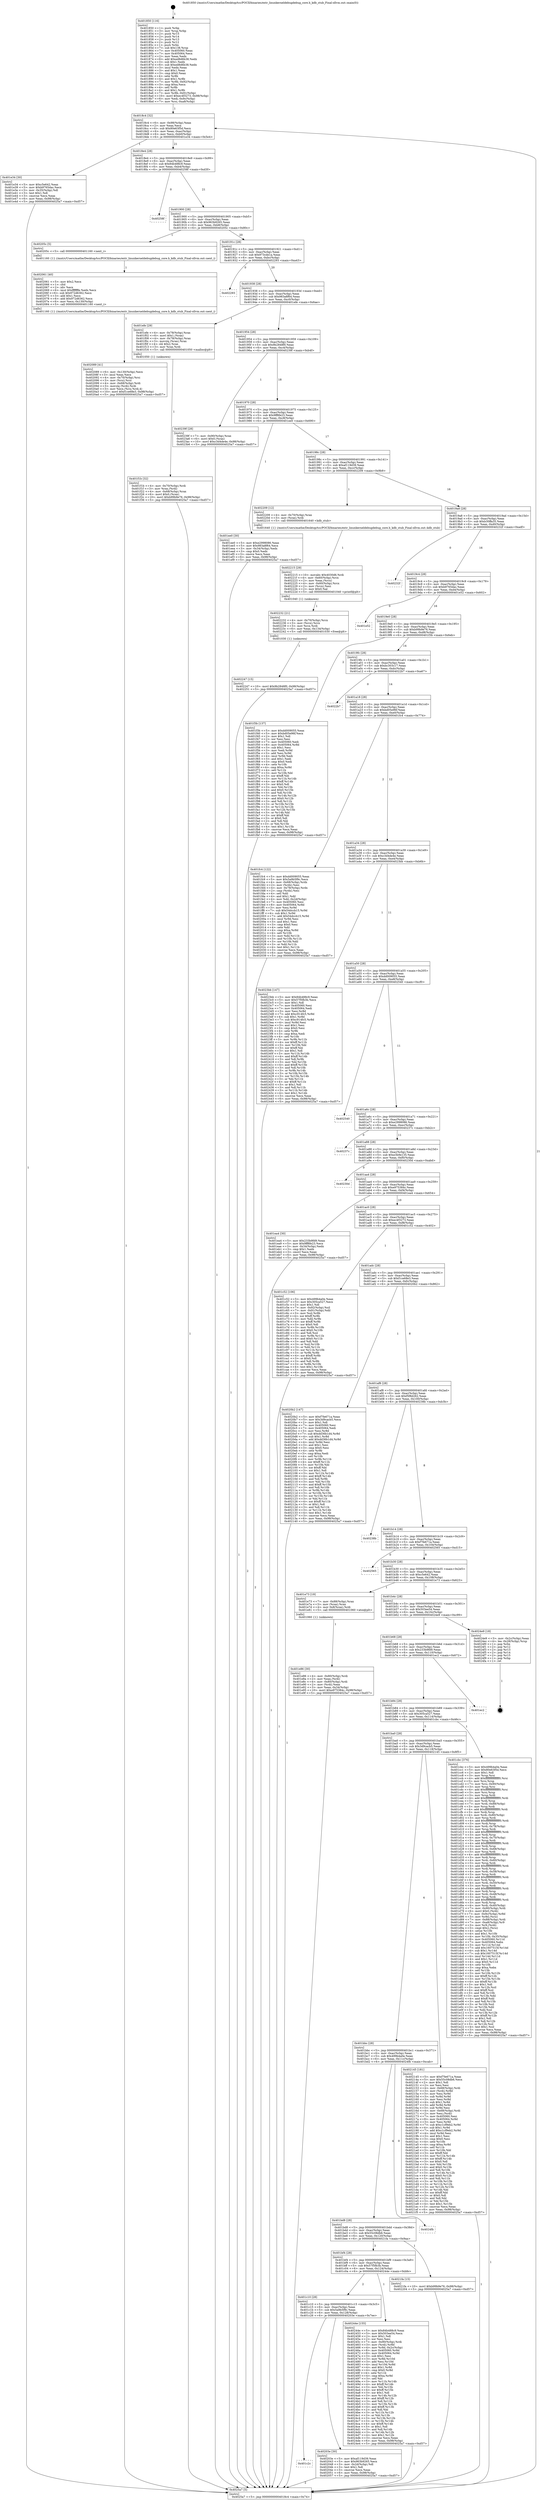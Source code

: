 digraph "0x401850" {
  label = "0x401850 (/mnt/c/Users/mathe/Desktop/tcc/POCII/binaries/extr_linuxkerneldebugdebug_core.h_kdb_stub_Final-ollvm.out::main(0))"
  labelloc = "t"
  node[shape=record]

  Entry [label="",width=0.3,height=0.3,shape=circle,fillcolor=black,style=filled]
  "0x4018c4" [label="{
     0x4018c4 [32]\l
     | [instrs]\l
     &nbsp;&nbsp;0x4018c4 \<+6\>: mov -0x98(%rbp),%eax\l
     &nbsp;&nbsp;0x4018ca \<+2\>: mov %eax,%ecx\l
     &nbsp;&nbsp;0x4018cc \<+6\>: sub $0x80e63f5d,%ecx\l
     &nbsp;&nbsp;0x4018d2 \<+6\>: mov %eax,-0xac(%rbp)\l
     &nbsp;&nbsp;0x4018d8 \<+6\>: mov %ecx,-0xb0(%rbp)\l
     &nbsp;&nbsp;0x4018de \<+6\>: je 0000000000401e34 \<main+0x5e4\>\l
  }"]
  "0x401e34" [label="{
     0x401e34 [30]\l
     | [instrs]\l
     &nbsp;&nbsp;0x401e34 \<+5\>: mov $0xc5e642,%eax\l
     &nbsp;&nbsp;0x401e39 \<+5\>: mov $0xb9765dac,%ecx\l
     &nbsp;&nbsp;0x401e3e \<+3\>: mov -0x35(%rbp),%dl\l
     &nbsp;&nbsp;0x401e41 \<+3\>: test $0x1,%dl\l
     &nbsp;&nbsp;0x401e44 \<+3\>: cmovne %ecx,%eax\l
     &nbsp;&nbsp;0x401e47 \<+6\>: mov %eax,-0x98(%rbp)\l
     &nbsp;&nbsp;0x401e4d \<+5\>: jmp 00000000004025a7 \<main+0xd57\>\l
  }"]
  "0x4018e4" [label="{
     0x4018e4 [28]\l
     | [instrs]\l
     &nbsp;&nbsp;0x4018e4 \<+5\>: jmp 00000000004018e9 \<main+0x99\>\l
     &nbsp;&nbsp;0x4018e9 \<+6\>: mov -0xac(%rbp),%eax\l
     &nbsp;&nbsp;0x4018ef \<+5\>: sub $0x84b488c9,%eax\l
     &nbsp;&nbsp;0x4018f4 \<+6\>: mov %eax,-0xb4(%rbp)\l
     &nbsp;&nbsp;0x4018fa \<+6\>: je 000000000040258f \<main+0xd3f\>\l
  }"]
  Exit [label="",width=0.3,height=0.3,shape=circle,fillcolor=black,style=filled,peripheries=2]
  "0x40258f" [label="{
     0x40258f\l
  }", style=dashed]
  "0x401900" [label="{
     0x401900 [28]\l
     | [instrs]\l
     &nbsp;&nbsp;0x401900 \<+5\>: jmp 0000000000401905 \<main+0xb5\>\l
     &nbsp;&nbsp;0x401905 \<+6\>: mov -0xac(%rbp),%eax\l
     &nbsp;&nbsp;0x40190b \<+5\>: sub $0x963b9265,%eax\l
     &nbsp;&nbsp;0x401910 \<+6\>: mov %eax,-0xb8(%rbp)\l
     &nbsp;&nbsp;0x401916 \<+6\>: je 000000000040205c \<main+0x80c\>\l
  }"]
  "0x402247" [label="{
     0x402247 [15]\l
     | [instrs]\l
     &nbsp;&nbsp;0x402247 \<+10\>: movl $0x9b2848f0,-0x98(%rbp)\l
     &nbsp;&nbsp;0x402251 \<+5\>: jmp 00000000004025a7 \<main+0xd57\>\l
  }"]
  "0x40205c" [label="{
     0x40205c [5]\l
     | [instrs]\l
     &nbsp;&nbsp;0x40205c \<+5\>: call 0000000000401160 \<next_i\>\l
     | [calls]\l
     &nbsp;&nbsp;0x401160 \{1\} (/mnt/c/Users/mathe/Desktop/tcc/POCII/binaries/extr_linuxkerneldebugdebug_core.h_kdb_stub_Final-ollvm.out::next_i)\l
  }"]
  "0x40191c" [label="{
     0x40191c [28]\l
     | [instrs]\l
     &nbsp;&nbsp;0x40191c \<+5\>: jmp 0000000000401921 \<main+0xd1\>\l
     &nbsp;&nbsp;0x401921 \<+6\>: mov -0xac(%rbp),%eax\l
     &nbsp;&nbsp;0x401927 \<+5\>: sub $0x973cde1a,%eax\l
     &nbsp;&nbsp;0x40192c \<+6\>: mov %eax,-0xbc(%rbp)\l
     &nbsp;&nbsp;0x401932 \<+6\>: je 0000000000402293 \<main+0xa43\>\l
  }"]
  "0x402232" [label="{
     0x402232 [21]\l
     | [instrs]\l
     &nbsp;&nbsp;0x402232 \<+4\>: mov -0x70(%rbp),%rcx\l
     &nbsp;&nbsp;0x402236 \<+3\>: mov (%rcx),%rcx\l
     &nbsp;&nbsp;0x402239 \<+3\>: mov %rcx,%rdi\l
     &nbsp;&nbsp;0x40223c \<+6\>: mov %eax,-0x134(%rbp)\l
     &nbsp;&nbsp;0x402242 \<+5\>: call 0000000000401030 \<free@plt\>\l
     | [calls]\l
     &nbsp;&nbsp;0x401030 \{1\} (unknown)\l
  }"]
  "0x402293" [label="{
     0x402293\l
  }", style=dashed]
  "0x401938" [label="{
     0x401938 [28]\l
     | [instrs]\l
     &nbsp;&nbsp;0x401938 \<+5\>: jmp 000000000040193d \<main+0xed\>\l
     &nbsp;&nbsp;0x40193d \<+6\>: mov -0xac(%rbp),%eax\l
     &nbsp;&nbsp;0x401943 \<+5\>: sub $0x983a8f64,%eax\l
     &nbsp;&nbsp;0x401948 \<+6\>: mov %eax,-0xc0(%rbp)\l
     &nbsp;&nbsp;0x40194e \<+6\>: je 0000000000401efe \<main+0x6ae\>\l
  }"]
  "0x402215" [label="{
     0x402215 [29]\l
     | [instrs]\l
     &nbsp;&nbsp;0x402215 \<+10\>: movabs $0x4030d6,%rdi\l
     &nbsp;&nbsp;0x40221f \<+4\>: mov -0x60(%rbp),%rcx\l
     &nbsp;&nbsp;0x402223 \<+2\>: mov %eax,(%rcx)\l
     &nbsp;&nbsp;0x402225 \<+4\>: mov -0x60(%rbp),%rcx\l
     &nbsp;&nbsp;0x402229 \<+2\>: mov (%rcx),%esi\l
     &nbsp;&nbsp;0x40222b \<+2\>: mov $0x0,%al\l
     &nbsp;&nbsp;0x40222d \<+5\>: call 0000000000401040 \<printf@plt\>\l
     | [calls]\l
     &nbsp;&nbsp;0x401040 \{1\} (unknown)\l
  }"]
  "0x401efe" [label="{
     0x401efe [29]\l
     | [instrs]\l
     &nbsp;&nbsp;0x401efe \<+4\>: mov -0x78(%rbp),%rax\l
     &nbsp;&nbsp;0x401f02 \<+6\>: movl $0x1,(%rax)\l
     &nbsp;&nbsp;0x401f08 \<+4\>: mov -0x78(%rbp),%rax\l
     &nbsp;&nbsp;0x401f0c \<+3\>: movslq (%rax),%rax\l
     &nbsp;&nbsp;0x401f0f \<+4\>: shl $0x2,%rax\l
     &nbsp;&nbsp;0x401f13 \<+3\>: mov %rax,%rdi\l
     &nbsp;&nbsp;0x401f16 \<+5\>: call 0000000000401050 \<malloc@plt\>\l
     | [calls]\l
     &nbsp;&nbsp;0x401050 \{1\} (unknown)\l
  }"]
  "0x401954" [label="{
     0x401954 [28]\l
     | [instrs]\l
     &nbsp;&nbsp;0x401954 \<+5\>: jmp 0000000000401959 \<main+0x109\>\l
     &nbsp;&nbsp;0x401959 \<+6\>: mov -0xac(%rbp),%eax\l
     &nbsp;&nbsp;0x40195f \<+5\>: sub $0x9b2848f0,%eax\l
     &nbsp;&nbsp;0x401964 \<+6\>: mov %eax,-0xc4(%rbp)\l
     &nbsp;&nbsp;0x40196a \<+6\>: je 000000000040239f \<main+0xb4f\>\l
  }"]
  "0x402089" [label="{
     0x402089 [41]\l
     | [instrs]\l
     &nbsp;&nbsp;0x402089 \<+6\>: mov -0x130(%rbp),%ecx\l
     &nbsp;&nbsp;0x40208f \<+3\>: imul %eax,%ecx\l
     &nbsp;&nbsp;0x402092 \<+4\>: mov -0x70(%rbp),%rsi\l
     &nbsp;&nbsp;0x402096 \<+3\>: mov (%rsi),%rsi\l
     &nbsp;&nbsp;0x402099 \<+4\>: mov -0x68(%rbp),%rdi\l
     &nbsp;&nbsp;0x40209d \<+3\>: movslq (%rdi),%rdi\l
     &nbsp;&nbsp;0x4020a0 \<+3\>: mov %ecx,(%rsi,%rdi,4)\l
     &nbsp;&nbsp;0x4020a3 \<+10\>: movl $0xf1ce68e3,-0x98(%rbp)\l
     &nbsp;&nbsp;0x4020ad \<+5\>: jmp 00000000004025a7 \<main+0xd57\>\l
  }"]
  "0x40239f" [label="{
     0x40239f [28]\l
     | [instrs]\l
     &nbsp;&nbsp;0x40239f \<+7\>: mov -0x90(%rbp),%rax\l
     &nbsp;&nbsp;0x4023a6 \<+6\>: movl $0x0,(%rax)\l
     &nbsp;&nbsp;0x4023ac \<+10\>: movl $0xc3d4de4e,-0x98(%rbp)\l
     &nbsp;&nbsp;0x4023b6 \<+5\>: jmp 00000000004025a7 \<main+0xd57\>\l
  }"]
  "0x401970" [label="{
     0x401970 [28]\l
     | [instrs]\l
     &nbsp;&nbsp;0x401970 \<+5\>: jmp 0000000000401975 \<main+0x125\>\l
     &nbsp;&nbsp;0x401975 \<+6\>: mov -0xac(%rbp),%eax\l
     &nbsp;&nbsp;0x40197b \<+5\>: sub $0x9ff8fe23,%eax\l
     &nbsp;&nbsp;0x401980 \<+6\>: mov %eax,-0xc8(%rbp)\l
     &nbsp;&nbsp;0x401986 \<+6\>: je 0000000000401ee0 \<main+0x690\>\l
  }"]
  "0x402061" [label="{
     0x402061 [40]\l
     | [instrs]\l
     &nbsp;&nbsp;0x402061 \<+5\>: mov $0x2,%ecx\l
     &nbsp;&nbsp;0x402066 \<+1\>: cltd\l
     &nbsp;&nbsp;0x402067 \<+2\>: idiv %ecx\l
     &nbsp;&nbsp;0x402069 \<+6\>: imul $0xfffffffe,%edx,%ecx\l
     &nbsp;&nbsp;0x40206f \<+6\>: sub $0x972d6362,%ecx\l
     &nbsp;&nbsp;0x402075 \<+3\>: add $0x1,%ecx\l
     &nbsp;&nbsp;0x402078 \<+6\>: add $0x972d6362,%ecx\l
     &nbsp;&nbsp;0x40207e \<+6\>: mov %ecx,-0x130(%rbp)\l
     &nbsp;&nbsp;0x402084 \<+5\>: call 0000000000401160 \<next_i\>\l
     | [calls]\l
     &nbsp;&nbsp;0x401160 \{1\} (/mnt/c/Users/mathe/Desktop/tcc/POCII/binaries/extr_linuxkerneldebugdebug_core.h_kdb_stub_Final-ollvm.out::next_i)\l
  }"]
  "0x401ee0" [label="{
     0x401ee0 [30]\l
     | [instrs]\l
     &nbsp;&nbsp;0x401ee0 \<+5\>: mov $0xe2998086,%eax\l
     &nbsp;&nbsp;0x401ee5 \<+5\>: mov $0x983a8f64,%ecx\l
     &nbsp;&nbsp;0x401eea \<+3\>: mov -0x34(%rbp),%edx\l
     &nbsp;&nbsp;0x401eed \<+3\>: cmp $0x0,%edx\l
     &nbsp;&nbsp;0x401ef0 \<+3\>: cmove %ecx,%eax\l
     &nbsp;&nbsp;0x401ef3 \<+6\>: mov %eax,-0x98(%rbp)\l
     &nbsp;&nbsp;0x401ef9 \<+5\>: jmp 00000000004025a7 \<main+0xd57\>\l
  }"]
  "0x40198c" [label="{
     0x40198c [28]\l
     | [instrs]\l
     &nbsp;&nbsp;0x40198c \<+5\>: jmp 0000000000401991 \<main+0x141\>\l
     &nbsp;&nbsp;0x401991 \<+6\>: mov -0xac(%rbp),%eax\l
     &nbsp;&nbsp;0x401997 \<+5\>: sub $0xaf119d39,%eax\l
     &nbsp;&nbsp;0x40199c \<+6\>: mov %eax,-0xcc(%rbp)\l
     &nbsp;&nbsp;0x4019a2 \<+6\>: je 0000000000402209 \<main+0x9b9\>\l
  }"]
  "0x401c2c" [label="{
     0x401c2c\l
  }", style=dashed]
  "0x402209" [label="{
     0x402209 [12]\l
     | [instrs]\l
     &nbsp;&nbsp;0x402209 \<+4\>: mov -0x70(%rbp),%rax\l
     &nbsp;&nbsp;0x40220d \<+3\>: mov (%rax),%rdi\l
     &nbsp;&nbsp;0x402210 \<+5\>: call 0000000000401640 \<kdb_stub\>\l
     | [calls]\l
     &nbsp;&nbsp;0x401640 \{1\} (/mnt/c/Users/mathe/Desktop/tcc/POCII/binaries/extr_linuxkerneldebugdebug_core.h_kdb_stub_Final-ollvm.out::kdb_stub)\l
  }"]
  "0x4019a8" [label="{
     0x4019a8 [28]\l
     | [instrs]\l
     &nbsp;&nbsp;0x4019a8 \<+5\>: jmp 00000000004019ad \<main+0x15d\>\l
     &nbsp;&nbsp;0x4019ad \<+6\>: mov -0xac(%rbp),%eax\l
     &nbsp;&nbsp;0x4019b3 \<+5\>: sub $0xb30ffa35,%eax\l
     &nbsp;&nbsp;0x4019b8 \<+6\>: mov %eax,-0xd0(%rbp)\l
     &nbsp;&nbsp;0x4019be \<+6\>: je 000000000040232f \<main+0xadf\>\l
  }"]
  "0x40203e" [label="{
     0x40203e [30]\l
     | [instrs]\l
     &nbsp;&nbsp;0x40203e \<+5\>: mov $0xaf119d39,%eax\l
     &nbsp;&nbsp;0x402043 \<+5\>: mov $0x963b9265,%ecx\l
     &nbsp;&nbsp;0x402048 \<+3\>: mov -0x2d(%rbp),%dl\l
     &nbsp;&nbsp;0x40204b \<+3\>: test $0x1,%dl\l
     &nbsp;&nbsp;0x40204e \<+3\>: cmovne %ecx,%eax\l
     &nbsp;&nbsp;0x402051 \<+6\>: mov %eax,-0x98(%rbp)\l
     &nbsp;&nbsp;0x402057 \<+5\>: jmp 00000000004025a7 \<main+0xd57\>\l
  }"]
  "0x40232f" [label="{
     0x40232f\l
  }", style=dashed]
  "0x4019c4" [label="{
     0x4019c4 [28]\l
     | [instrs]\l
     &nbsp;&nbsp;0x4019c4 \<+5\>: jmp 00000000004019c9 \<main+0x179\>\l
     &nbsp;&nbsp;0x4019c9 \<+6\>: mov -0xac(%rbp),%eax\l
     &nbsp;&nbsp;0x4019cf \<+5\>: sub $0xb9765dac,%eax\l
     &nbsp;&nbsp;0x4019d4 \<+6\>: mov %eax,-0xd4(%rbp)\l
     &nbsp;&nbsp;0x4019da \<+6\>: je 0000000000401e52 \<main+0x602\>\l
  }"]
  "0x401c10" [label="{
     0x401c10 [28]\l
     | [instrs]\l
     &nbsp;&nbsp;0x401c10 \<+5\>: jmp 0000000000401c15 \<main+0x3c5\>\l
     &nbsp;&nbsp;0x401c15 \<+6\>: mov -0xac(%rbp),%eax\l
     &nbsp;&nbsp;0x401c1b \<+5\>: sub $0x5a9b5f9c,%eax\l
     &nbsp;&nbsp;0x401c20 \<+6\>: mov %eax,-0x128(%rbp)\l
     &nbsp;&nbsp;0x401c26 \<+6\>: je 000000000040203e \<main+0x7ee\>\l
  }"]
  "0x401e52" [label="{
     0x401e52\l
  }", style=dashed]
  "0x4019e0" [label="{
     0x4019e0 [28]\l
     | [instrs]\l
     &nbsp;&nbsp;0x4019e0 \<+5\>: jmp 00000000004019e5 \<main+0x195\>\l
     &nbsp;&nbsp;0x4019e5 \<+6\>: mov -0xac(%rbp),%eax\l
     &nbsp;&nbsp;0x4019eb \<+5\>: sub $0xb99b9e76,%eax\l
     &nbsp;&nbsp;0x4019f0 \<+6\>: mov %eax,-0xd8(%rbp)\l
     &nbsp;&nbsp;0x4019f6 \<+6\>: je 0000000000401f3b \<main+0x6eb\>\l
  }"]
  "0x40244e" [label="{
     0x40244e [155]\l
     | [instrs]\l
     &nbsp;&nbsp;0x40244e \<+5\>: mov $0x84b488c9,%eax\l
     &nbsp;&nbsp;0x402453 \<+5\>: mov $0x503ee54,%ecx\l
     &nbsp;&nbsp;0x402458 \<+2\>: mov $0x1,%dl\l
     &nbsp;&nbsp;0x40245a \<+2\>: xor %esi,%esi\l
     &nbsp;&nbsp;0x40245c \<+7\>: mov -0x90(%rbp),%rdi\l
     &nbsp;&nbsp;0x402463 \<+3\>: mov (%rdi),%r8d\l
     &nbsp;&nbsp;0x402466 \<+4\>: mov %r8d,-0x2c(%rbp)\l
     &nbsp;&nbsp;0x40246a \<+8\>: mov 0x405060,%r8d\l
     &nbsp;&nbsp;0x402472 \<+8\>: mov 0x405064,%r9d\l
     &nbsp;&nbsp;0x40247a \<+3\>: sub $0x1,%esi\l
     &nbsp;&nbsp;0x40247d \<+3\>: mov %r8d,%r10d\l
     &nbsp;&nbsp;0x402480 \<+3\>: add %esi,%r10d\l
     &nbsp;&nbsp;0x402483 \<+4\>: imul %r10d,%r8d\l
     &nbsp;&nbsp;0x402487 \<+4\>: and $0x1,%r8d\l
     &nbsp;&nbsp;0x40248b \<+4\>: cmp $0x0,%r8d\l
     &nbsp;&nbsp;0x40248f \<+4\>: sete %r11b\l
     &nbsp;&nbsp;0x402493 \<+4\>: cmp $0xa,%r9d\l
     &nbsp;&nbsp;0x402497 \<+3\>: setl %bl\l
     &nbsp;&nbsp;0x40249a \<+3\>: mov %r11b,%r14b\l
     &nbsp;&nbsp;0x40249d \<+4\>: xor $0xff,%r14b\l
     &nbsp;&nbsp;0x4024a1 \<+3\>: mov %bl,%r15b\l
     &nbsp;&nbsp;0x4024a4 \<+4\>: xor $0xff,%r15b\l
     &nbsp;&nbsp;0x4024a8 \<+3\>: xor $0x1,%dl\l
     &nbsp;&nbsp;0x4024ab \<+3\>: mov %r14b,%r12b\l
     &nbsp;&nbsp;0x4024ae \<+4\>: and $0xff,%r12b\l
     &nbsp;&nbsp;0x4024b2 \<+3\>: and %dl,%r11b\l
     &nbsp;&nbsp;0x4024b5 \<+3\>: mov %r15b,%r13b\l
     &nbsp;&nbsp;0x4024b8 \<+4\>: and $0xff,%r13b\l
     &nbsp;&nbsp;0x4024bc \<+2\>: and %dl,%bl\l
     &nbsp;&nbsp;0x4024be \<+3\>: or %r11b,%r12b\l
     &nbsp;&nbsp;0x4024c1 \<+3\>: or %bl,%r13b\l
     &nbsp;&nbsp;0x4024c4 \<+3\>: xor %r13b,%r12b\l
     &nbsp;&nbsp;0x4024c7 \<+3\>: or %r15b,%r14b\l
     &nbsp;&nbsp;0x4024ca \<+4\>: xor $0xff,%r14b\l
     &nbsp;&nbsp;0x4024ce \<+3\>: or $0x1,%dl\l
     &nbsp;&nbsp;0x4024d1 \<+3\>: and %dl,%r14b\l
     &nbsp;&nbsp;0x4024d4 \<+3\>: or %r14b,%r12b\l
     &nbsp;&nbsp;0x4024d7 \<+4\>: test $0x1,%r12b\l
     &nbsp;&nbsp;0x4024db \<+3\>: cmovne %ecx,%eax\l
     &nbsp;&nbsp;0x4024de \<+6\>: mov %eax,-0x98(%rbp)\l
     &nbsp;&nbsp;0x4024e4 \<+5\>: jmp 00000000004025a7 \<main+0xd57\>\l
  }"]
  "0x401f3b" [label="{
     0x401f3b [137]\l
     | [instrs]\l
     &nbsp;&nbsp;0x401f3b \<+5\>: mov $0xdd009055,%eax\l
     &nbsp;&nbsp;0x401f40 \<+5\>: mov $0xbd05e96f,%ecx\l
     &nbsp;&nbsp;0x401f45 \<+2\>: mov $0x1,%dl\l
     &nbsp;&nbsp;0x401f47 \<+2\>: xor %esi,%esi\l
     &nbsp;&nbsp;0x401f49 \<+7\>: mov 0x405060,%edi\l
     &nbsp;&nbsp;0x401f50 \<+8\>: mov 0x405064,%r8d\l
     &nbsp;&nbsp;0x401f58 \<+3\>: sub $0x1,%esi\l
     &nbsp;&nbsp;0x401f5b \<+3\>: mov %edi,%r9d\l
     &nbsp;&nbsp;0x401f5e \<+3\>: add %esi,%r9d\l
     &nbsp;&nbsp;0x401f61 \<+4\>: imul %r9d,%edi\l
     &nbsp;&nbsp;0x401f65 \<+3\>: and $0x1,%edi\l
     &nbsp;&nbsp;0x401f68 \<+3\>: cmp $0x0,%edi\l
     &nbsp;&nbsp;0x401f6b \<+4\>: sete %r10b\l
     &nbsp;&nbsp;0x401f6f \<+4\>: cmp $0xa,%r8d\l
     &nbsp;&nbsp;0x401f73 \<+4\>: setl %r11b\l
     &nbsp;&nbsp;0x401f77 \<+3\>: mov %r10b,%bl\l
     &nbsp;&nbsp;0x401f7a \<+3\>: xor $0xff,%bl\l
     &nbsp;&nbsp;0x401f7d \<+3\>: mov %r11b,%r14b\l
     &nbsp;&nbsp;0x401f80 \<+4\>: xor $0xff,%r14b\l
     &nbsp;&nbsp;0x401f84 \<+3\>: xor $0x0,%dl\l
     &nbsp;&nbsp;0x401f87 \<+3\>: mov %bl,%r15b\l
     &nbsp;&nbsp;0x401f8a \<+4\>: and $0x0,%r15b\l
     &nbsp;&nbsp;0x401f8e \<+3\>: and %dl,%r10b\l
     &nbsp;&nbsp;0x401f91 \<+3\>: mov %r14b,%r12b\l
     &nbsp;&nbsp;0x401f94 \<+4\>: and $0x0,%r12b\l
     &nbsp;&nbsp;0x401f98 \<+3\>: and %dl,%r11b\l
     &nbsp;&nbsp;0x401f9b \<+3\>: or %r10b,%r15b\l
     &nbsp;&nbsp;0x401f9e \<+3\>: or %r11b,%r12b\l
     &nbsp;&nbsp;0x401fa1 \<+3\>: xor %r12b,%r15b\l
     &nbsp;&nbsp;0x401fa4 \<+3\>: or %r14b,%bl\l
     &nbsp;&nbsp;0x401fa7 \<+3\>: xor $0xff,%bl\l
     &nbsp;&nbsp;0x401faa \<+3\>: or $0x0,%dl\l
     &nbsp;&nbsp;0x401fad \<+2\>: and %dl,%bl\l
     &nbsp;&nbsp;0x401faf \<+3\>: or %bl,%r15b\l
     &nbsp;&nbsp;0x401fb2 \<+4\>: test $0x1,%r15b\l
     &nbsp;&nbsp;0x401fb6 \<+3\>: cmovne %ecx,%eax\l
     &nbsp;&nbsp;0x401fb9 \<+6\>: mov %eax,-0x98(%rbp)\l
     &nbsp;&nbsp;0x401fbf \<+5\>: jmp 00000000004025a7 \<main+0xd57\>\l
  }"]
  "0x4019fc" [label="{
     0x4019fc [28]\l
     | [instrs]\l
     &nbsp;&nbsp;0x4019fc \<+5\>: jmp 0000000000401a01 \<main+0x1b1\>\l
     &nbsp;&nbsp;0x401a01 \<+6\>: mov -0xac(%rbp),%eax\l
     &nbsp;&nbsp;0x401a07 \<+5\>: sub $0xbc303c17,%eax\l
     &nbsp;&nbsp;0x401a0c \<+6\>: mov %eax,-0xdc(%rbp)\l
     &nbsp;&nbsp;0x401a12 \<+6\>: je 00000000004022b7 \<main+0xa67\>\l
  }"]
  "0x401bf4" [label="{
     0x401bf4 [28]\l
     | [instrs]\l
     &nbsp;&nbsp;0x401bf4 \<+5\>: jmp 0000000000401bf9 \<main+0x3a9\>\l
     &nbsp;&nbsp;0x401bf9 \<+6\>: mov -0xac(%rbp),%eax\l
     &nbsp;&nbsp;0x401bff \<+5\>: sub $0x57f5fb3b,%eax\l
     &nbsp;&nbsp;0x401c04 \<+6\>: mov %eax,-0x124(%rbp)\l
     &nbsp;&nbsp;0x401c0a \<+6\>: je 000000000040244e \<main+0xbfe\>\l
  }"]
  "0x4022b7" [label="{
     0x4022b7\l
  }", style=dashed]
  "0x401a18" [label="{
     0x401a18 [28]\l
     | [instrs]\l
     &nbsp;&nbsp;0x401a18 \<+5\>: jmp 0000000000401a1d \<main+0x1cd\>\l
     &nbsp;&nbsp;0x401a1d \<+6\>: mov -0xac(%rbp),%eax\l
     &nbsp;&nbsp;0x401a23 \<+5\>: sub $0xbd05e96f,%eax\l
     &nbsp;&nbsp;0x401a28 \<+6\>: mov %eax,-0xe0(%rbp)\l
     &nbsp;&nbsp;0x401a2e \<+6\>: je 0000000000401fc4 \<main+0x774\>\l
  }"]
  "0x4021fa" [label="{
     0x4021fa [15]\l
     | [instrs]\l
     &nbsp;&nbsp;0x4021fa \<+10\>: movl $0xb99b9e76,-0x98(%rbp)\l
     &nbsp;&nbsp;0x402204 \<+5\>: jmp 00000000004025a7 \<main+0xd57\>\l
  }"]
  "0x401fc4" [label="{
     0x401fc4 [122]\l
     | [instrs]\l
     &nbsp;&nbsp;0x401fc4 \<+5\>: mov $0xdd009055,%eax\l
     &nbsp;&nbsp;0x401fc9 \<+5\>: mov $0x5a9b5f9c,%ecx\l
     &nbsp;&nbsp;0x401fce \<+4\>: mov -0x68(%rbp),%rdx\l
     &nbsp;&nbsp;0x401fd2 \<+2\>: mov (%rdx),%esi\l
     &nbsp;&nbsp;0x401fd4 \<+4\>: mov -0x78(%rbp),%rdx\l
     &nbsp;&nbsp;0x401fd8 \<+2\>: cmp (%rdx),%esi\l
     &nbsp;&nbsp;0x401fda \<+4\>: setl %dil\l
     &nbsp;&nbsp;0x401fde \<+4\>: and $0x1,%dil\l
     &nbsp;&nbsp;0x401fe2 \<+4\>: mov %dil,-0x2d(%rbp)\l
     &nbsp;&nbsp;0x401fe6 \<+7\>: mov 0x405060,%esi\l
     &nbsp;&nbsp;0x401fed \<+8\>: mov 0x405064,%r8d\l
     &nbsp;&nbsp;0x401ff5 \<+3\>: mov %esi,%r9d\l
     &nbsp;&nbsp;0x401ff8 \<+7\>: sub $0x54dccb15,%r9d\l
     &nbsp;&nbsp;0x401fff \<+4\>: sub $0x1,%r9d\l
     &nbsp;&nbsp;0x402003 \<+7\>: add $0x54dccb15,%r9d\l
     &nbsp;&nbsp;0x40200a \<+4\>: imul %r9d,%esi\l
     &nbsp;&nbsp;0x40200e \<+3\>: and $0x1,%esi\l
     &nbsp;&nbsp;0x402011 \<+3\>: cmp $0x0,%esi\l
     &nbsp;&nbsp;0x402014 \<+4\>: sete %dil\l
     &nbsp;&nbsp;0x402018 \<+4\>: cmp $0xa,%r8d\l
     &nbsp;&nbsp;0x40201c \<+4\>: setl %r10b\l
     &nbsp;&nbsp;0x402020 \<+3\>: mov %dil,%r11b\l
     &nbsp;&nbsp;0x402023 \<+3\>: and %r10b,%r11b\l
     &nbsp;&nbsp;0x402026 \<+3\>: xor %r10b,%dil\l
     &nbsp;&nbsp;0x402029 \<+3\>: or %dil,%r11b\l
     &nbsp;&nbsp;0x40202c \<+4\>: test $0x1,%r11b\l
     &nbsp;&nbsp;0x402030 \<+3\>: cmovne %ecx,%eax\l
     &nbsp;&nbsp;0x402033 \<+6\>: mov %eax,-0x98(%rbp)\l
     &nbsp;&nbsp;0x402039 \<+5\>: jmp 00000000004025a7 \<main+0xd57\>\l
  }"]
  "0x401a34" [label="{
     0x401a34 [28]\l
     | [instrs]\l
     &nbsp;&nbsp;0x401a34 \<+5\>: jmp 0000000000401a39 \<main+0x1e9\>\l
     &nbsp;&nbsp;0x401a39 \<+6\>: mov -0xac(%rbp),%eax\l
     &nbsp;&nbsp;0x401a3f \<+5\>: sub $0xc3d4de4e,%eax\l
     &nbsp;&nbsp;0x401a44 \<+6\>: mov %eax,-0xe4(%rbp)\l
     &nbsp;&nbsp;0x401a4a \<+6\>: je 00000000004023bb \<main+0xb6b\>\l
  }"]
  "0x401bd8" [label="{
     0x401bd8 [28]\l
     | [instrs]\l
     &nbsp;&nbsp;0x401bd8 \<+5\>: jmp 0000000000401bdd \<main+0x38d\>\l
     &nbsp;&nbsp;0x401bdd \<+6\>: mov -0xac(%rbp),%eax\l
     &nbsp;&nbsp;0x401be3 \<+5\>: sub $0x55c08db6,%eax\l
     &nbsp;&nbsp;0x401be8 \<+6\>: mov %eax,-0x120(%rbp)\l
     &nbsp;&nbsp;0x401bee \<+6\>: je 00000000004021fa \<main+0x9aa\>\l
  }"]
  "0x4023bb" [label="{
     0x4023bb [147]\l
     | [instrs]\l
     &nbsp;&nbsp;0x4023bb \<+5\>: mov $0x84b488c9,%eax\l
     &nbsp;&nbsp;0x4023c0 \<+5\>: mov $0x57f5fb3b,%ecx\l
     &nbsp;&nbsp;0x4023c5 \<+2\>: mov $0x1,%dl\l
     &nbsp;&nbsp;0x4023c7 \<+7\>: mov 0x405060,%esi\l
     &nbsp;&nbsp;0x4023ce \<+7\>: mov 0x405064,%edi\l
     &nbsp;&nbsp;0x4023d5 \<+3\>: mov %esi,%r8d\l
     &nbsp;&nbsp;0x4023d8 \<+7\>: add $0xc914fc5,%r8d\l
     &nbsp;&nbsp;0x4023df \<+4\>: sub $0x1,%r8d\l
     &nbsp;&nbsp;0x4023e3 \<+7\>: sub $0xc914fc5,%r8d\l
     &nbsp;&nbsp;0x4023ea \<+4\>: imul %r8d,%esi\l
     &nbsp;&nbsp;0x4023ee \<+3\>: and $0x1,%esi\l
     &nbsp;&nbsp;0x4023f1 \<+3\>: cmp $0x0,%esi\l
     &nbsp;&nbsp;0x4023f4 \<+4\>: sete %r9b\l
     &nbsp;&nbsp;0x4023f8 \<+3\>: cmp $0xa,%edi\l
     &nbsp;&nbsp;0x4023fb \<+4\>: setl %r10b\l
     &nbsp;&nbsp;0x4023ff \<+3\>: mov %r9b,%r11b\l
     &nbsp;&nbsp;0x402402 \<+4\>: xor $0xff,%r11b\l
     &nbsp;&nbsp;0x402406 \<+3\>: mov %r10b,%bl\l
     &nbsp;&nbsp;0x402409 \<+3\>: xor $0xff,%bl\l
     &nbsp;&nbsp;0x40240c \<+3\>: xor $0x1,%dl\l
     &nbsp;&nbsp;0x40240f \<+3\>: mov %r11b,%r14b\l
     &nbsp;&nbsp;0x402412 \<+4\>: and $0xff,%r14b\l
     &nbsp;&nbsp;0x402416 \<+3\>: and %dl,%r9b\l
     &nbsp;&nbsp;0x402419 \<+3\>: mov %bl,%r15b\l
     &nbsp;&nbsp;0x40241c \<+4\>: and $0xff,%r15b\l
     &nbsp;&nbsp;0x402420 \<+3\>: and %dl,%r10b\l
     &nbsp;&nbsp;0x402423 \<+3\>: or %r9b,%r14b\l
     &nbsp;&nbsp;0x402426 \<+3\>: or %r10b,%r15b\l
     &nbsp;&nbsp;0x402429 \<+3\>: xor %r15b,%r14b\l
     &nbsp;&nbsp;0x40242c \<+3\>: or %bl,%r11b\l
     &nbsp;&nbsp;0x40242f \<+4\>: xor $0xff,%r11b\l
     &nbsp;&nbsp;0x402433 \<+3\>: or $0x1,%dl\l
     &nbsp;&nbsp;0x402436 \<+3\>: and %dl,%r11b\l
     &nbsp;&nbsp;0x402439 \<+3\>: or %r11b,%r14b\l
     &nbsp;&nbsp;0x40243c \<+4\>: test $0x1,%r14b\l
     &nbsp;&nbsp;0x402440 \<+3\>: cmovne %ecx,%eax\l
     &nbsp;&nbsp;0x402443 \<+6\>: mov %eax,-0x98(%rbp)\l
     &nbsp;&nbsp;0x402449 \<+5\>: jmp 00000000004025a7 \<main+0xd57\>\l
  }"]
  "0x401a50" [label="{
     0x401a50 [28]\l
     | [instrs]\l
     &nbsp;&nbsp;0x401a50 \<+5\>: jmp 0000000000401a55 \<main+0x205\>\l
     &nbsp;&nbsp;0x401a55 \<+6\>: mov -0xac(%rbp),%eax\l
     &nbsp;&nbsp;0x401a5b \<+5\>: sub $0xdd009055,%eax\l
     &nbsp;&nbsp;0x401a60 \<+6\>: mov %eax,-0xe8(%rbp)\l
     &nbsp;&nbsp;0x401a66 \<+6\>: je 0000000000402540 \<main+0xcf0\>\l
  }"]
  "0x4024fb" [label="{
     0x4024fb\l
  }", style=dashed]
  "0x402540" [label="{
     0x402540\l
  }", style=dashed]
  "0x401a6c" [label="{
     0x401a6c [28]\l
     | [instrs]\l
     &nbsp;&nbsp;0x401a6c \<+5\>: jmp 0000000000401a71 \<main+0x221\>\l
     &nbsp;&nbsp;0x401a71 \<+6\>: mov -0xac(%rbp),%eax\l
     &nbsp;&nbsp;0x401a77 \<+5\>: sub $0xe2998086,%eax\l
     &nbsp;&nbsp;0x401a7c \<+6\>: mov %eax,-0xec(%rbp)\l
     &nbsp;&nbsp;0x401a82 \<+6\>: je 000000000040237c \<main+0xb2c\>\l
  }"]
  "0x401bbc" [label="{
     0x401bbc [28]\l
     | [instrs]\l
     &nbsp;&nbsp;0x401bbc \<+5\>: jmp 0000000000401bc1 \<main+0x371\>\l
     &nbsp;&nbsp;0x401bc1 \<+6\>: mov -0xac(%rbp),%eax\l
     &nbsp;&nbsp;0x401bc7 \<+5\>: sub $0x499b4a0e,%eax\l
     &nbsp;&nbsp;0x401bcc \<+6\>: mov %eax,-0x11c(%rbp)\l
     &nbsp;&nbsp;0x401bd2 \<+6\>: je 00000000004024fb \<main+0xcab\>\l
  }"]
  "0x40237c" [label="{
     0x40237c\l
  }", style=dashed]
  "0x401a88" [label="{
     0x401a88 [28]\l
     | [instrs]\l
     &nbsp;&nbsp;0x401a88 \<+5\>: jmp 0000000000401a8d \<main+0x23d\>\l
     &nbsp;&nbsp;0x401a8d \<+6\>: mov -0xac(%rbp),%eax\l
     &nbsp;&nbsp;0x401a93 \<+5\>: sub $0xe3b9e135,%eax\l
     &nbsp;&nbsp;0x401a98 \<+6\>: mov %eax,-0xf0(%rbp)\l
     &nbsp;&nbsp;0x401a9e \<+6\>: je 000000000040230d \<main+0xabd\>\l
  }"]
  "0x402145" [label="{
     0x402145 [181]\l
     | [instrs]\l
     &nbsp;&nbsp;0x402145 \<+5\>: mov $0xf7fe671a,%eax\l
     &nbsp;&nbsp;0x40214a \<+5\>: mov $0x55c08db6,%ecx\l
     &nbsp;&nbsp;0x40214f \<+2\>: mov $0x1,%dl\l
     &nbsp;&nbsp;0x402151 \<+2\>: xor %esi,%esi\l
     &nbsp;&nbsp;0x402153 \<+4\>: mov -0x68(%rbp),%rdi\l
     &nbsp;&nbsp;0x402157 \<+3\>: mov (%rdi),%r8d\l
     &nbsp;&nbsp;0x40215a \<+3\>: mov %esi,%r9d\l
     &nbsp;&nbsp;0x40215d \<+3\>: sub %r8d,%r9d\l
     &nbsp;&nbsp;0x402160 \<+3\>: mov %esi,%r8d\l
     &nbsp;&nbsp;0x402163 \<+4\>: sub $0x1,%r8d\l
     &nbsp;&nbsp;0x402167 \<+3\>: add %r8d,%r9d\l
     &nbsp;&nbsp;0x40216a \<+3\>: sub %r9d,%esi\l
     &nbsp;&nbsp;0x40216d \<+4\>: mov -0x68(%rbp),%rdi\l
     &nbsp;&nbsp;0x402171 \<+2\>: mov %esi,(%rdi)\l
     &nbsp;&nbsp;0x402173 \<+7\>: mov 0x405060,%esi\l
     &nbsp;&nbsp;0x40217a \<+8\>: mov 0x405064,%r8d\l
     &nbsp;&nbsp;0x402182 \<+3\>: mov %esi,%r9d\l
     &nbsp;&nbsp;0x402185 \<+7\>: sub $0xc1cf9eb2,%r9d\l
     &nbsp;&nbsp;0x40218c \<+4\>: sub $0x1,%r9d\l
     &nbsp;&nbsp;0x402190 \<+7\>: add $0xc1cf9eb2,%r9d\l
     &nbsp;&nbsp;0x402197 \<+4\>: imul %r9d,%esi\l
     &nbsp;&nbsp;0x40219b \<+3\>: and $0x1,%esi\l
     &nbsp;&nbsp;0x40219e \<+3\>: cmp $0x0,%esi\l
     &nbsp;&nbsp;0x4021a1 \<+4\>: sete %r10b\l
     &nbsp;&nbsp;0x4021a5 \<+4\>: cmp $0xa,%r8d\l
     &nbsp;&nbsp;0x4021a9 \<+4\>: setl %r11b\l
     &nbsp;&nbsp;0x4021ad \<+3\>: mov %r10b,%bl\l
     &nbsp;&nbsp;0x4021b0 \<+3\>: xor $0xff,%bl\l
     &nbsp;&nbsp;0x4021b3 \<+3\>: mov %r11b,%r14b\l
     &nbsp;&nbsp;0x4021b6 \<+4\>: xor $0xff,%r14b\l
     &nbsp;&nbsp;0x4021ba \<+3\>: xor $0x0,%dl\l
     &nbsp;&nbsp;0x4021bd \<+3\>: mov %bl,%r15b\l
     &nbsp;&nbsp;0x4021c0 \<+4\>: and $0x0,%r15b\l
     &nbsp;&nbsp;0x4021c4 \<+3\>: and %dl,%r10b\l
     &nbsp;&nbsp;0x4021c7 \<+3\>: mov %r14b,%r12b\l
     &nbsp;&nbsp;0x4021ca \<+4\>: and $0x0,%r12b\l
     &nbsp;&nbsp;0x4021ce \<+3\>: and %dl,%r11b\l
     &nbsp;&nbsp;0x4021d1 \<+3\>: or %r10b,%r15b\l
     &nbsp;&nbsp;0x4021d4 \<+3\>: or %r11b,%r12b\l
     &nbsp;&nbsp;0x4021d7 \<+3\>: xor %r12b,%r15b\l
     &nbsp;&nbsp;0x4021da \<+3\>: or %r14b,%bl\l
     &nbsp;&nbsp;0x4021dd \<+3\>: xor $0xff,%bl\l
     &nbsp;&nbsp;0x4021e0 \<+3\>: or $0x0,%dl\l
     &nbsp;&nbsp;0x4021e3 \<+2\>: and %dl,%bl\l
     &nbsp;&nbsp;0x4021e5 \<+3\>: or %bl,%r15b\l
     &nbsp;&nbsp;0x4021e8 \<+4\>: test $0x1,%r15b\l
     &nbsp;&nbsp;0x4021ec \<+3\>: cmovne %ecx,%eax\l
     &nbsp;&nbsp;0x4021ef \<+6\>: mov %eax,-0x98(%rbp)\l
     &nbsp;&nbsp;0x4021f5 \<+5\>: jmp 00000000004025a7 \<main+0xd57\>\l
  }"]
  "0x40230d" [label="{
     0x40230d\l
  }", style=dashed]
  "0x401aa4" [label="{
     0x401aa4 [28]\l
     | [instrs]\l
     &nbsp;&nbsp;0x401aa4 \<+5\>: jmp 0000000000401aa9 \<main+0x259\>\l
     &nbsp;&nbsp;0x401aa9 \<+6\>: mov -0xac(%rbp),%eax\l
     &nbsp;&nbsp;0x401aaf \<+5\>: sub $0xe975384c,%eax\l
     &nbsp;&nbsp;0x401ab4 \<+6\>: mov %eax,-0xf4(%rbp)\l
     &nbsp;&nbsp;0x401aba \<+6\>: je 0000000000401ea4 \<main+0x654\>\l
  }"]
  "0x401f1b" [label="{
     0x401f1b [32]\l
     | [instrs]\l
     &nbsp;&nbsp;0x401f1b \<+4\>: mov -0x70(%rbp),%rdi\l
     &nbsp;&nbsp;0x401f1f \<+3\>: mov %rax,(%rdi)\l
     &nbsp;&nbsp;0x401f22 \<+4\>: mov -0x68(%rbp),%rax\l
     &nbsp;&nbsp;0x401f26 \<+6\>: movl $0x0,(%rax)\l
     &nbsp;&nbsp;0x401f2c \<+10\>: movl $0xb99b9e76,-0x98(%rbp)\l
     &nbsp;&nbsp;0x401f36 \<+5\>: jmp 00000000004025a7 \<main+0xd57\>\l
  }"]
  "0x401ea4" [label="{
     0x401ea4 [30]\l
     | [instrs]\l
     &nbsp;&nbsp;0x401ea4 \<+5\>: mov $0x233b9fd9,%eax\l
     &nbsp;&nbsp;0x401ea9 \<+5\>: mov $0x9ff8fe23,%ecx\l
     &nbsp;&nbsp;0x401eae \<+3\>: mov -0x34(%rbp),%edx\l
     &nbsp;&nbsp;0x401eb1 \<+3\>: cmp $0x1,%edx\l
     &nbsp;&nbsp;0x401eb4 \<+3\>: cmovl %ecx,%eax\l
     &nbsp;&nbsp;0x401eb7 \<+6\>: mov %eax,-0x98(%rbp)\l
     &nbsp;&nbsp;0x401ebd \<+5\>: jmp 00000000004025a7 \<main+0xd57\>\l
  }"]
  "0x401ac0" [label="{
     0x401ac0 [28]\l
     | [instrs]\l
     &nbsp;&nbsp;0x401ac0 \<+5\>: jmp 0000000000401ac5 \<main+0x275\>\l
     &nbsp;&nbsp;0x401ac5 \<+6\>: mov -0xac(%rbp),%eax\l
     &nbsp;&nbsp;0x401acb \<+5\>: sub $0xec4f3273,%eax\l
     &nbsp;&nbsp;0x401ad0 \<+6\>: mov %eax,-0xf8(%rbp)\l
     &nbsp;&nbsp;0x401ad6 \<+6\>: je 0000000000401c52 \<main+0x402\>\l
  }"]
  "0x401e86" [label="{
     0x401e86 [30]\l
     | [instrs]\l
     &nbsp;&nbsp;0x401e86 \<+4\>: mov -0x80(%rbp),%rdi\l
     &nbsp;&nbsp;0x401e8a \<+2\>: mov %eax,(%rdi)\l
     &nbsp;&nbsp;0x401e8c \<+4\>: mov -0x80(%rbp),%rdi\l
     &nbsp;&nbsp;0x401e90 \<+2\>: mov (%rdi),%eax\l
     &nbsp;&nbsp;0x401e92 \<+3\>: mov %eax,-0x34(%rbp)\l
     &nbsp;&nbsp;0x401e95 \<+10\>: movl $0xe975384c,-0x98(%rbp)\l
     &nbsp;&nbsp;0x401e9f \<+5\>: jmp 00000000004025a7 \<main+0xd57\>\l
  }"]
  "0x401c52" [label="{
     0x401c52 [106]\l
     | [instrs]\l
     &nbsp;&nbsp;0x401c52 \<+5\>: mov $0x499b4a0e,%eax\l
     &nbsp;&nbsp;0x401c57 \<+5\>: mov $0x305ca527,%ecx\l
     &nbsp;&nbsp;0x401c5c \<+2\>: mov $0x1,%dl\l
     &nbsp;&nbsp;0x401c5e \<+7\>: mov -0x92(%rbp),%sil\l
     &nbsp;&nbsp;0x401c65 \<+7\>: mov -0x91(%rbp),%dil\l
     &nbsp;&nbsp;0x401c6c \<+3\>: mov %sil,%r8b\l
     &nbsp;&nbsp;0x401c6f \<+4\>: xor $0xff,%r8b\l
     &nbsp;&nbsp;0x401c73 \<+3\>: mov %dil,%r9b\l
     &nbsp;&nbsp;0x401c76 \<+4\>: xor $0xff,%r9b\l
     &nbsp;&nbsp;0x401c7a \<+3\>: xor $0x0,%dl\l
     &nbsp;&nbsp;0x401c7d \<+3\>: mov %r8b,%r10b\l
     &nbsp;&nbsp;0x401c80 \<+4\>: and $0x0,%r10b\l
     &nbsp;&nbsp;0x401c84 \<+3\>: and %dl,%sil\l
     &nbsp;&nbsp;0x401c87 \<+3\>: mov %r9b,%r11b\l
     &nbsp;&nbsp;0x401c8a \<+4\>: and $0x0,%r11b\l
     &nbsp;&nbsp;0x401c8e \<+3\>: and %dl,%dil\l
     &nbsp;&nbsp;0x401c91 \<+3\>: or %sil,%r10b\l
     &nbsp;&nbsp;0x401c94 \<+3\>: or %dil,%r11b\l
     &nbsp;&nbsp;0x401c97 \<+3\>: xor %r11b,%r10b\l
     &nbsp;&nbsp;0x401c9a \<+3\>: or %r9b,%r8b\l
     &nbsp;&nbsp;0x401c9d \<+4\>: xor $0xff,%r8b\l
     &nbsp;&nbsp;0x401ca1 \<+3\>: or $0x0,%dl\l
     &nbsp;&nbsp;0x401ca4 \<+3\>: and %dl,%r8b\l
     &nbsp;&nbsp;0x401ca7 \<+3\>: or %r8b,%r10b\l
     &nbsp;&nbsp;0x401caa \<+4\>: test $0x1,%r10b\l
     &nbsp;&nbsp;0x401cae \<+3\>: cmovne %ecx,%eax\l
     &nbsp;&nbsp;0x401cb1 \<+6\>: mov %eax,-0x98(%rbp)\l
     &nbsp;&nbsp;0x401cb7 \<+5\>: jmp 00000000004025a7 \<main+0xd57\>\l
  }"]
  "0x401adc" [label="{
     0x401adc [28]\l
     | [instrs]\l
     &nbsp;&nbsp;0x401adc \<+5\>: jmp 0000000000401ae1 \<main+0x291\>\l
     &nbsp;&nbsp;0x401ae1 \<+6\>: mov -0xac(%rbp),%eax\l
     &nbsp;&nbsp;0x401ae7 \<+5\>: sub $0xf1ce68e3,%eax\l
     &nbsp;&nbsp;0x401aec \<+6\>: mov %eax,-0xfc(%rbp)\l
     &nbsp;&nbsp;0x401af2 \<+6\>: je 00000000004020b2 \<main+0x862\>\l
  }"]
  "0x4025a7" [label="{
     0x4025a7 [5]\l
     | [instrs]\l
     &nbsp;&nbsp;0x4025a7 \<+5\>: jmp 00000000004018c4 \<main+0x74\>\l
  }"]
  "0x401850" [label="{
     0x401850 [116]\l
     | [instrs]\l
     &nbsp;&nbsp;0x401850 \<+1\>: push %rbp\l
     &nbsp;&nbsp;0x401851 \<+3\>: mov %rsp,%rbp\l
     &nbsp;&nbsp;0x401854 \<+2\>: push %r15\l
     &nbsp;&nbsp;0x401856 \<+2\>: push %r14\l
     &nbsp;&nbsp;0x401858 \<+2\>: push %r13\l
     &nbsp;&nbsp;0x40185a \<+2\>: push %r12\l
     &nbsp;&nbsp;0x40185c \<+1\>: push %rbx\l
     &nbsp;&nbsp;0x40185d \<+7\>: sub $0x138,%rsp\l
     &nbsp;&nbsp;0x401864 \<+7\>: mov 0x405060,%eax\l
     &nbsp;&nbsp;0x40186b \<+7\>: mov 0x405064,%ecx\l
     &nbsp;&nbsp;0x401872 \<+2\>: mov %eax,%edx\l
     &nbsp;&nbsp;0x401874 \<+6\>: add $0xed8d6b38,%edx\l
     &nbsp;&nbsp;0x40187a \<+3\>: sub $0x1,%edx\l
     &nbsp;&nbsp;0x40187d \<+6\>: sub $0xed8d6b38,%edx\l
     &nbsp;&nbsp;0x401883 \<+3\>: imul %edx,%eax\l
     &nbsp;&nbsp;0x401886 \<+3\>: and $0x1,%eax\l
     &nbsp;&nbsp;0x401889 \<+3\>: cmp $0x0,%eax\l
     &nbsp;&nbsp;0x40188c \<+4\>: sete %r8b\l
     &nbsp;&nbsp;0x401890 \<+4\>: and $0x1,%r8b\l
     &nbsp;&nbsp;0x401894 \<+7\>: mov %r8b,-0x92(%rbp)\l
     &nbsp;&nbsp;0x40189b \<+3\>: cmp $0xa,%ecx\l
     &nbsp;&nbsp;0x40189e \<+4\>: setl %r8b\l
     &nbsp;&nbsp;0x4018a2 \<+4\>: and $0x1,%r8b\l
     &nbsp;&nbsp;0x4018a6 \<+7\>: mov %r8b,-0x91(%rbp)\l
     &nbsp;&nbsp;0x4018ad \<+10\>: movl $0xec4f3273,-0x98(%rbp)\l
     &nbsp;&nbsp;0x4018b7 \<+6\>: mov %edi,-0x9c(%rbp)\l
     &nbsp;&nbsp;0x4018bd \<+7\>: mov %rsi,-0xa8(%rbp)\l
  }"]
  "0x401ba0" [label="{
     0x401ba0 [28]\l
     | [instrs]\l
     &nbsp;&nbsp;0x401ba0 \<+5\>: jmp 0000000000401ba5 \<main+0x355\>\l
     &nbsp;&nbsp;0x401ba5 \<+6\>: mov -0xac(%rbp),%eax\l
     &nbsp;&nbsp;0x401bab \<+5\>: sub $0x3d9cacb5,%eax\l
     &nbsp;&nbsp;0x401bb0 \<+6\>: mov %eax,-0x118(%rbp)\l
     &nbsp;&nbsp;0x401bb6 \<+6\>: je 0000000000402145 \<main+0x8f5\>\l
  }"]
  "0x4020b2" [label="{
     0x4020b2 [147]\l
     | [instrs]\l
     &nbsp;&nbsp;0x4020b2 \<+5\>: mov $0xf7fe671a,%eax\l
     &nbsp;&nbsp;0x4020b7 \<+5\>: mov $0x3d9cacb5,%ecx\l
     &nbsp;&nbsp;0x4020bc \<+2\>: mov $0x1,%dl\l
     &nbsp;&nbsp;0x4020be \<+7\>: mov 0x405060,%esi\l
     &nbsp;&nbsp;0x4020c5 \<+7\>: mov 0x405064,%edi\l
     &nbsp;&nbsp;0x4020cc \<+3\>: mov %esi,%r8d\l
     &nbsp;&nbsp;0x4020cf \<+7\>: sub $0xdd36b1d4,%r8d\l
     &nbsp;&nbsp;0x4020d6 \<+4\>: sub $0x1,%r8d\l
     &nbsp;&nbsp;0x4020da \<+7\>: add $0xdd36b1d4,%r8d\l
     &nbsp;&nbsp;0x4020e1 \<+4\>: imul %r8d,%esi\l
     &nbsp;&nbsp;0x4020e5 \<+3\>: and $0x1,%esi\l
     &nbsp;&nbsp;0x4020e8 \<+3\>: cmp $0x0,%esi\l
     &nbsp;&nbsp;0x4020eb \<+4\>: sete %r9b\l
     &nbsp;&nbsp;0x4020ef \<+3\>: cmp $0xa,%edi\l
     &nbsp;&nbsp;0x4020f2 \<+4\>: setl %r10b\l
     &nbsp;&nbsp;0x4020f6 \<+3\>: mov %r9b,%r11b\l
     &nbsp;&nbsp;0x4020f9 \<+4\>: xor $0xff,%r11b\l
     &nbsp;&nbsp;0x4020fd \<+3\>: mov %r10b,%bl\l
     &nbsp;&nbsp;0x402100 \<+3\>: xor $0xff,%bl\l
     &nbsp;&nbsp;0x402103 \<+3\>: xor $0x1,%dl\l
     &nbsp;&nbsp;0x402106 \<+3\>: mov %r11b,%r14b\l
     &nbsp;&nbsp;0x402109 \<+4\>: and $0xff,%r14b\l
     &nbsp;&nbsp;0x40210d \<+3\>: and %dl,%r9b\l
     &nbsp;&nbsp;0x402110 \<+3\>: mov %bl,%r15b\l
     &nbsp;&nbsp;0x402113 \<+4\>: and $0xff,%r15b\l
     &nbsp;&nbsp;0x402117 \<+3\>: and %dl,%r10b\l
     &nbsp;&nbsp;0x40211a \<+3\>: or %r9b,%r14b\l
     &nbsp;&nbsp;0x40211d \<+3\>: or %r10b,%r15b\l
     &nbsp;&nbsp;0x402120 \<+3\>: xor %r15b,%r14b\l
     &nbsp;&nbsp;0x402123 \<+3\>: or %bl,%r11b\l
     &nbsp;&nbsp;0x402126 \<+4\>: xor $0xff,%r11b\l
     &nbsp;&nbsp;0x40212a \<+3\>: or $0x1,%dl\l
     &nbsp;&nbsp;0x40212d \<+3\>: and %dl,%r11b\l
     &nbsp;&nbsp;0x402130 \<+3\>: or %r11b,%r14b\l
     &nbsp;&nbsp;0x402133 \<+4\>: test $0x1,%r14b\l
     &nbsp;&nbsp;0x402137 \<+3\>: cmovne %ecx,%eax\l
     &nbsp;&nbsp;0x40213a \<+6\>: mov %eax,-0x98(%rbp)\l
     &nbsp;&nbsp;0x402140 \<+5\>: jmp 00000000004025a7 \<main+0xd57\>\l
  }"]
  "0x401af8" [label="{
     0x401af8 [28]\l
     | [instrs]\l
     &nbsp;&nbsp;0x401af8 \<+5\>: jmp 0000000000401afd \<main+0x2ad\>\l
     &nbsp;&nbsp;0x401afd \<+6\>: mov -0xac(%rbp),%eax\l
     &nbsp;&nbsp;0x401b03 \<+5\>: sub $0xf5f8d262,%eax\l
     &nbsp;&nbsp;0x401b08 \<+6\>: mov %eax,-0x100(%rbp)\l
     &nbsp;&nbsp;0x401b0e \<+6\>: je 000000000040238b \<main+0xb3b\>\l
  }"]
  "0x401cbc" [label="{
     0x401cbc [376]\l
     | [instrs]\l
     &nbsp;&nbsp;0x401cbc \<+5\>: mov $0x499b4a0e,%eax\l
     &nbsp;&nbsp;0x401cc1 \<+5\>: mov $0x80e63f5d,%ecx\l
     &nbsp;&nbsp;0x401cc6 \<+2\>: mov $0x1,%dl\l
     &nbsp;&nbsp;0x401cc8 \<+3\>: mov %rsp,%rsi\l
     &nbsp;&nbsp;0x401ccb \<+4\>: add $0xfffffffffffffff0,%rsi\l
     &nbsp;&nbsp;0x401ccf \<+3\>: mov %rsi,%rsp\l
     &nbsp;&nbsp;0x401cd2 \<+7\>: mov %rsi,-0x90(%rbp)\l
     &nbsp;&nbsp;0x401cd9 \<+3\>: mov %rsp,%rsi\l
     &nbsp;&nbsp;0x401cdc \<+4\>: add $0xfffffffffffffff0,%rsi\l
     &nbsp;&nbsp;0x401ce0 \<+3\>: mov %rsi,%rsp\l
     &nbsp;&nbsp;0x401ce3 \<+3\>: mov %rsp,%rdi\l
     &nbsp;&nbsp;0x401ce6 \<+4\>: add $0xfffffffffffffff0,%rdi\l
     &nbsp;&nbsp;0x401cea \<+3\>: mov %rdi,%rsp\l
     &nbsp;&nbsp;0x401ced \<+7\>: mov %rdi,-0x88(%rbp)\l
     &nbsp;&nbsp;0x401cf4 \<+3\>: mov %rsp,%rdi\l
     &nbsp;&nbsp;0x401cf7 \<+4\>: add $0xfffffffffffffff0,%rdi\l
     &nbsp;&nbsp;0x401cfb \<+3\>: mov %rdi,%rsp\l
     &nbsp;&nbsp;0x401cfe \<+4\>: mov %rdi,-0x80(%rbp)\l
     &nbsp;&nbsp;0x401d02 \<+3\>: mov %rsp,%rdi\l
     &nbsp;&nbsp;0x401d05 \<+4\>: add $0xfffffffffffffff0,%rdi\l
     &nbsp;&nbsp;0x401d09 \<+3\>: mov %rdi,%rsp\l
     &nbsp;&nbsp;0x401d0c \<+4\>: mov %rdi,-0x78(%rbp)\l
     &nbsp;&nbsp;0x401d10 \<+3\>: mov %rsp,%rdi\l
     &nbsp;&nbsp;0x401d13 \<+4\>: add $0xfffffffffffffff0,%rdi\l
     &nbsp;&nbsp;0x401d17 \<+3\>: mov %rdi,%rsp\l
     &nbsp;&nbsp;0x401d1a \<+4\>: mov %rdi,-0x70(%rbp)\l
     &nbsp;&nbsp;0x401d1e \<+3\>: mov %rsp,%rdi\l
     &nbsp;&nbsp;0x401d21 \<+4\>: add $0xfffffffffffffff0,%rdi\l
     &nbsp;&nbsp;0x401d25 \<+3\>: mov %rdi,%rsp\l
     &nbsp;&nbsp;0x401d28 \<+4\>: mov %rdi,-0x68(%rbp)\l
     &nbsp;&nbsp;0x401d2c \<+3\>: mov %rsp,%rdi\l
     &nbsp;&nbsp;0x401d2f \<+4\>: add $0xfffffffffffffff0,%rdi\l
     &nbsp;&nbsp;0x401d33 \<+3\>: mov %rdi,%rsp\l
     &nbsp;&nbsp;0x401d36 \<+4\>: mov %rdi,-0x60(%rbp)\l
     &nbsp;&nbsp;0x401d3a \<+3\>: mov %rsp,%rdi\l
     &nbsp;&nbsp;0x401d3d \<+4\>: add $0xfffffffffffffff0,%rdi\l
     &nbsp;&nbsp;0x401d41 \<+3\>: mov %rdi,%rsp\l
     &nbsp;&nbsp;0x401d44 \<+4\>: mov %rdi,-0x58(%rbp)\l
     &nbsp;&nbsp;0x401d48 \<+3\>: mov %rsp,%rdi\l
     &nbsp;&nbsp;0x401d4b \<+4\>: add $0xfffffffffffffff0,%rdi\l
     &nbsp;&nbsp;0x401d4f \<+3\>: mov %rdi,%rsp\l
     &nbsp;&nbsp;0x401d52 \<+4\>: mov %rdi,-0x50(%rbp)\l
     &nbsp;&nbsp;0x401d56 \<+3\>: mov %rsp,%rdi\l
     &nbsp;&nbsp;0x401d59 \<+4\>: add $0xfffffffffffffff0,%rdi\l
     &nbsp;&nbsp;0x401d5d \<+3\>: mov %rdi,%rsp\l
     &nbsp;&nbsp;0x401d60 \<+4\>: mov %rdi,-0x48(%rbp)\l
     &nbsp;&nbsp;0x401d64 \<+3\>: mov %rsp,%rdi\l
     &nbsp;&nbsp;0x401d67 \<+4\>: add $0xfffffffffffffff0,%rdi\l
     &nbsp;&nbsp;0x401d6b \<+3\>: mov %rdi,%rsp\l
     &nbsp;&nbsp;0x401d6e \<+4\>: mov %rdi,-0x40(%rbp)\l
     &nbsp;&nbsp;0x401d72 \<+7\>: mov -0x90(%rbp),%rdi\l
     &nbsp;&nbsp;0x401d79 \<+6\>: movl $0x0,(%rdi)\l
     &nbsp;&nbsp;0x401d7f \<+7\>: mov -0x9c(%rbp),%r8d\l
     &nbsp;&nbsp;0x401d86 \<+3\>: mov %r8d,(%rsi)\l
     &nbsp;&nbsp;0x401d89 \<+7\>: mov -0x88(%rbp),%rdi\l
     &nbsp;&nbsp;0x401d90 \<+7\>: mov -0xa8(%rbp),%r9\l
     &nbsp;&nbsp;0x401d97 \<+3\>: mov %r9,(%rdi)\l
     &nbsp;&nbsp;0x401d9a \<+3\>: cmpl $0x2,(%rsi)\l
     &nbsp;&nbsp;0x401d9d \<+4\>: setne %r10b\l
     &nbsp;&nbsp;0x401da1 \<+4\>: and $0x1,%r10b\l
     &nbsp;&nbsp;0x401da5 \<+4\>: mov %r10b,-0x35(%rbp)\l
     &nbsp;&nbsp;0x401da9 \<+8\>: mov 0x405060,%r11d\l
     &nbsp;&nbsp;0x401db1 \<+7\>: mov 0x405064,%ebx\l
     &nbsp;&nbsp;0x401db8 \<+3\>: mov %r11d,%r14d\l
     &nbsp;&nbsp;0x401dbb \<+7\>: add $0x1607515f,%r14d\l
     &nbsp;&nbsp;0x401dc2 \<+4\>: sub $0x1,%r14d\l
     &nbsp;&nbsp;0x401dc6 \<+7\>: sub $0x1607515f,%r14d\l
     &nbsp;&nbsp;0x401dcd \<+4\>: imul %r14d,%r11d\l
     &nbsp;&nbsp;0x401dd1 \<+4\>: and $0x1,%r11d\l
     &nbsp;&nbsp;0x401dd5 \<+4\>: cmp $0x0,%r11d\l
     &nbsp;&nbsp;0x401dd9 \<+4\>: sete %r10b\l
     &nbsp;&nbsp;0x401ddd \<+3\>: cmp $0xa,%ebx\l
     &nbsp;&nbsp;0x401de0 \<+4\>: setl %r15b\l
     &nbsp;&nbsp;0x401de4 \<+3\>: mov %r10b,%r12b\l
     &nbsp;&nbsp;0x401de7 \<+4\>: xor $0xff,%r12b\l
     &nbsp;&nbsp;0x401deb \<+3\>: mov %r15b,%r13b\l
     &nbsp;&nbsp;0x401dee \<+4\>: xor $0xff,%r13b\l
     &nbsp;&nbsp;0x401df2 \<+3\>: xor $0x1,%dl\l
     &nbsp;&nbsp;0x401df5 \<+3\>: mov %r12b,%sil\l
     &nbsp;&nbsp;0x401df8 \<+4\>: and $0xff,%sil\l
     &nbsp;&nbsp;0x401dfc \<+3\>: and %dl,%r10b\l
     &nbsp;&nbsp;0x401dff \<+3\>: mov %r13b,%dil\l
     &nbsp;&nbsp;0x401e02 \<+4\>: and $0xff,%dil\l
     &nbsp;&nbsp;0x401e06 \<+3\>: and %dl,%r15b\l
     &nbsp;&nbsp;0x401e09 \<+3\>: or %r10b,%sil\l
     &nbsp;&nbsp;0x401e0c \<+3\>: or %r15b,%dil\l
     &nbsp;&nbsp;0x401e0f \<+3\>: xor %dil,%sil\l
     &nbsp;&nbsp;0x401e12 \<+3\>: or %r13b,%r12b\l
     &nbsp;&nbsp;0x401e15 \<+4\>: xor $0xff,%r12b\l
     &nbsp;&nbsp;0x401e19 \<+3\>: or $0x1,%dl\l
     &nbsp;&nbsp;0x401e1c \<+3\>: and %dl,%r12b\l
     &nbsp;&nbsp;0x401e1f \<+3\>: or %r12b,%sil\l
     &nbsp;&nbsp;0x401e22 \<+4\>: test $0x1,%sil\l
     &nbsp;&nbsp;0x401e26 \<+3\>: cmovne %ecx,%eax\l
     &nbsp;&nbsp;0x401e29 \<+6\>: mov %eax,-0x98(%rbp)\l
     &nbsp;&nbsp;0x401e2f \<+5\>: jmp 00000000004025a7 \<main+0xd57\>\l
  }"]
  "0x40238b" [label="{
     0x40238b\l
  }", style=dashed]
  "0x401b14" [label="{
     0x401b14 [28]\l
     | [instrs]\l
     &nbsp;&nbsp;0x401b14 \<+5\>: jmp 0000000000401b19 \<main+0x2c9\>\l
     &nbsp;&nbsp;0x401b19 \<+6\>: mov -0xac(%rbp),%eax\l
     &nbsp;&nbsp;0x401b1f \<+5\>: sub $0xf7fe671a,%eax\l
     &nbsp;&nbsp;0x401b24 \<+6\>: mov %eax,-0x104(%rbp)\l
     &nbsp;&nbsp;0x401b2a \<+6\>: je 0000000000402565 \<main+0xd15\>\l
  }"]
  "0x401b84" [label="{
     0x401b84 [28]\l
     | [instrs]\l
     &nbsp;&nbsp;0x401b84 \<+5\>: jmp 0000000000401b89 \<main+0x339\>\l
     &nbsp;&nbsp;0x401b89 \<+6\>: mov -0xac(%rbp),%eax\l
     &nbsp;&nbsp;0x401b8f \<+5\>: sub $0x305ca527,%eax\l
     &nbsp;&nbsp;0x401b94 \<+6\>: mov %eax,-0x114(%rbp)\l
     &nbsp;&nbsp;0x401b9a \<+6\>: je 0000000000401cbc \<main+0x46c\>\l
  }"]
  "0x402565" [label="{
     0x402565\l
  }", style=dashed]
  "0x401b30" [label="{
     0x401b30 [28]\l
     | [instrs]\l
     &nbsp;&nbsp;0x401b30 \<+5\>: jmp 0000000000401b35 \<main+0x2e5\>\l
     &nbsp;&nbsp;0x401b35 \<+6\>: mov -0xac(%rbp),%eax\l
     &nbsp;&nbsp;0x401b3b \<+5\>: sub $0xc5e642,%eax\l
     &nbsp;&nbsp;0x401b40 \<+6\>: mov %eax,-0x108(%rbp)\l
     &nbsp;&nbsp;0x401b46 \<+6\>: je 0000000000401e73 \<main+0x623\>\l
  }"]
  "0x401ec2" [label="{
     0x401ec2\l
  }", style=dashed]
  "0x401e73" [label="{
     0x401e73 [19]\l
     | [instrs]\l
     &nbsp;&nbsp;0x401e73 \<+7\>: mov -0x88(%rbp),%rax\l
     &nbsp;&nbsp;0x401e7a \<+3\>: mov (%rax),%rax\l
     &nbsp;&nbsp;0x401e7d \<+4\>: mov 0x8(%rax),%rdi\l
     &nbsp;&nbsp;0x401e81 \<+5\>: call 0000000000401060 \<atoi@plt\>\l
     | [calls]\l
     &nbsp;&nbsp;0x401060 \{1\} (unknown)\l
  }"]
  "0x401b4c" [label="{
     0x401b4c [28]\l
     | [instrs]\l
     &nbsp;&nbsp;0x401b4c \<+5\>: jmp 0000000000401b51 \<main+0x301\>\l
     &nbsp;&nbsp;0x401b51 \<+6\>: mov -0xac(%rbp),%eax\l
     &nbsp;&nbsp;0x401b57 \<+5\>: sub $0x503ee54,%eax\l
     &nbsp;&nbsp;0x401b5c \<+6\>: mov %eax,-0x10c(%rbp)\l
     &nbsp;&nbsp;0x401b62 \<+6\>: je 00000000004024e9 \<main+0xc99\>\l
  }"]
  "0x401b68" [label="{
     0x401b68 [28]\l
     | [instrs]\l
     &nbsp;&nbsp;0x401b68 \<+5\>: jmp 0000000000401b6d \<main+0x31d\>\l
     &nbsp;&nbsp;0x401b6d \<+6\>: mov -0xac(%rbp),%eax\l
     &nbsp;&nbsp;0x401b73 \<+5\>: sub $0x233b9fd9,%eax\l
     &nbsp;&nbsp;0x401b78 \<+6\>: mov %eax,-0x110(%rbp)\l
     &nbsp;&nbsp;0x401b7e \<+6\>: je 0000000000401ec2 \<main+0x672\>\l
  }"]
  "0x4024e9" [label="{
     0x4024e9 [18]\l
     | [instrs]\l
     &nbsp;&nbsp;0x4024e9 \<+3\>: mov -0x2c(%rbp),%eax\l
     &nbsp;&nbsp;0x4024ec \<+4\>: lea -0x28(%rbp),%rsp\l
     &nbsp;&nbsp;0x4024f0 \<+1\>: pop %rbx\l
     &nbsp;&nbsp;0x4024f1 \<+2\>: pop %r12\l
     &nbsp;&nbsp;0x4024f3 \<+2\>: pop %r13\l
     &nbsp;&nbsp;0x4024f5 \<+2\>: pop %r14\l
     &nbsp;&nbsp;0x4024f7 \<+2\>: pop %r15\l
     &nbsp;&nbsp;0x4024f9 \<+1\>: pop %rbp\l
     &nbsp;&nbsp;0x4024fa \<+1\>: ret\l
  }"]
  Entry -> "0x401850" [label=" 1"]
  "0x4018c4" -> "0x401e34" [label=" 1"]
  "0x4018c4" -> "0x4018e4" [label=" 21"]
  "0x4024e9" -> Exit [label=" 1"]
  "0x4018e4" -> "0x40258f" [label=" 0"]
  "0x4018e4" -> "0x401900" [label=" 21"]
  "0x40244e" -> "0x4025a7" [label=" 1"]
  "0x401900" -> "0x40205c" [label=" 1"]
  "0x401900" -> "0x40191c" [label=" 20"]
  "0x4023bb" -> "0x4025a7" [label=" 1"]
  "0x40191c" -> "0x402293" [label=" 0"]
  "0x40191c" -> "0x401938" [label=" 20"]
  "0x40239f" -> "0x4025a7" [label=" 1"]
  "0x401938" -> "0x401efe" [label=" 1"]
  "0x401938" -> "0x401954" [label=" 19"]
  "0x402247" -> "0x4025a7" [label=" 1"]
  "0x401954" -> "0x40239f" [label=" 1"]
  "0x401954" -> "0x401970" [label=" 18"]
  "0x402232" -> "0x402247" [label=" 1"]
  "0x401970" -> "0x401ee0" [label=" 1"]
  "0x401970" -> "0x40198c" [label=" 17"]
  "0x402215" -> "0x402232" [label=" 1"]
  "0x40198c" -> "0x402209" [label=" 1"]
  "0x40198c" -> "0x4019a8" [label=" 16"]
  "0x402209" -> "0x402215" [label=" 1"]
  "0x4019a8" -> "0x40232f" [label=" 0"]
  "0x4019a8" -> "0x4019c4" [label=" 16"]
  "0x4021fa" -> "0x4025a7" [label=" 1"]
  "0x4019c4" -> "0x401e52" [label=" 0"]
  "0x4019c4" -> "0x4019e0" [label=" 16"]
  "0x4020b2" -> "0x4025a7" [label=" 1"]
  "0x4019e0" -> "0x401f3b" [label=" 2"]
  "0x4019e0" -> "0x4019fc" [label=" 14"]
  "0x402089" -> "0x4025a7" [label=" 1"]
  "0x4019fc" -> "0x4022b7" [label=" 0"]
  "0x4019fc" -> "0x401a18" [label=" 14"]
  "0x40205c" -> "0x402061" [label=" 1"]
  "0x401a18" -> "0x401fc4" [label=" 2"]
  "0x401a18" -> "0x401a34" [label=" 12"]
  "0x40203e" -> "0x4025a7" [label=" 2"]
  "0x401a34" -> "0x4023bb" [label=" 1"]
  "0x401a34" -> "0x401a50" [label=" 11"]
  "0x401c10" -> "0x40203e" [label=" 2"]
  "0x401a50" -> "0x402540" [label=" 0"]
  "0x401a50" -> "0x401a6c" [label=" 11"]
  "0x402145" -> "0x4025a7" [label=" 1"]
  "0x401a6c" -> "0x40237c" [label=" 0"]
  "0x401a6c" -> "0x401a88" [label=" 11"]
  "0x401bf4" -> "0x40244e" [label=" 1"]
  "0x401a88" -> "0x40230d" [label=" 0"]
  "0x401a88" -> "0x401aa4" [label=" 11"]
  "0x402061" -> "0x402089" [label=" 1"]
  "0x401aa4" -> "0x401ea4" [label=" 1"]
  "0x401aa4" -> "0x401ac0" [label=" 10"]
  "0x401bd8" -> "0x4021fa" [label=" 1"]
  "0x401ac0" -> "0x401c52" [label=" 1"]
  "0x401ac0" -> "0x401adc" [label=" 9"]
  "0x401c52" -> "0x4025a7" [label=" 1"]
  "0x401850" -> "0x4018c4" [label=" 1"]
  "0x4025a7" -> "0x4018c4" [label=" 21"]
  "0x401c10" -> "0x401c2c" [label=" 0"]
  "0x401adc" -> "0x4020b2" [label=" 1"]
  "0x401adc" -> "0x401af8" [label=" 8"]
  "0x401bbc" -> "0x4024fb" [label=" 0"]
  "0x401af8" -> "0x40238b" [label=" 0"]
  "0x401af8" -> "0x401b14" [label=" 8"]
  "0x401bf4" -> "0x401c10" [label=" 2"]
  "0x401b14" -> "0x402565" [label=" 0"]
  "0x401b14" -> "0x401b30" [label=" 8"]
  "0x401ba0" -> "0x402145" [label=" 1"]
  "0x401b30" -> "0x401e73" [label=" 1"]
  "0x401b30" -> "0x401b4c" [label=" 7"]
  "0x401bd8" -> "0x401bf4" [label=" 3"]
  "0x401b4c" -> "0x4024e9" [label=" 1"]
  "0x401b4c" -> "0x401b68" [label=" 6"]
  "0x401fc4" -> "0x4025a7" [label=" 2"]
  "0x401b68" -> "0x401ec2" [label=" 0"]
  "0x401b68" -> "0x401b84" [label=" 6"]
  "0x401ba0" -> "0x401bbc" [label=" 4"]
  "0x401b84" -> "0x401cbc" [label=" 1"]
  "0x401b84" -> "0x401ba0" [label=" 5"]
  "0x401bbc" -> "0x401bd8" [label=" 4"]
  "0x401cbc" -> "0x4025a7" [label=" 1"]
  "0x401e34" -> "0x4025a7" [label=" 1"]
  "0x401e73" -> "0x401e86" [label=" 1"]
  "0x401e86" -> "0x4025a7" [label=" 1"]
  "0x401ea4" -> "0x4025a7" [label=" 1"]
  "0x401ee0" -> "0x4025a7" [label=" 1"]
  "0x401efe" -> "0x401f1b" [label=" 1"]
  "0x401f1b" -> "0x4025a7" [label=" 1"]
  "0x401f3b" -> "0x4025a7" [label=" 2"]
}
